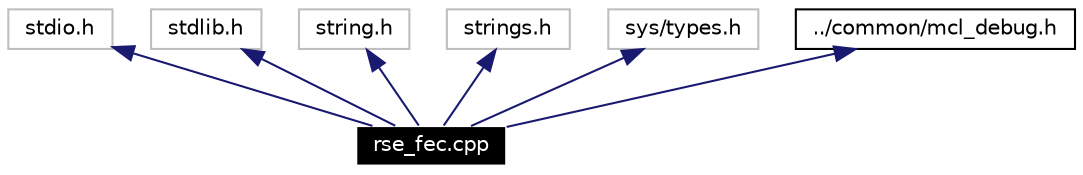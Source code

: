 digraph G
{
  edge [fontname="Helvetica",fontsize=10,labelfontname="Helvetica",labelfontsize=10];
  node [fontname="Helvetica",fontsize=10,shape=record];
  Node1 [label="rse_fec.cpp",height=0.2,width=0.4,color="white", fillcolor="black", style="filled" fontcolor="white"];
  Node2 -> Node1 [dir=back,color="midnightblue",fontsize=10,style="solid",fontname="Helvetica"];
  Node2 [label="stdio.h",height=0.2,width=0.4,color="grey75"];
  Node3 -> Node1 [dir=back,color="midnightblue",fontsize=10,style="solid",fontname="Helvetica"];
  Node3 [label="stdlib.h",height=0.2,width=0.4,color="grey75"];
  Node4 -> Node1 [dir=back,color="midnightblue",fontsize=10,style="solid",fontname="Helvetica"];
  Node4 [label="string.h",height=0.2,width=0.4,color="grey75"];
  Node5 -> Node1 [dir=back,color="midnightblue",fontsize=10,style="solid",fontname="Helvetica"];
  Node5 [label="strings.h",height=0.2,width=0.4,color="grey75"];
  Node6 -> Node1 [dir=back,color="midnightblue",fontsize=10,style="solid",fontname="Helvetica"];
  Node6 [label="sys/types.h",height=0.2,width=0.4,color="grey75"];
  Node7 -> Node1 [dir=back,color="midnightblue",fontsize=10,style="solid",fontname="Helvetica"];
  Node7 [label="../common/mcl_debug.h",height=0.2,width=0.4,color="black",URL="$mcl__debug_8h.html"];
}
